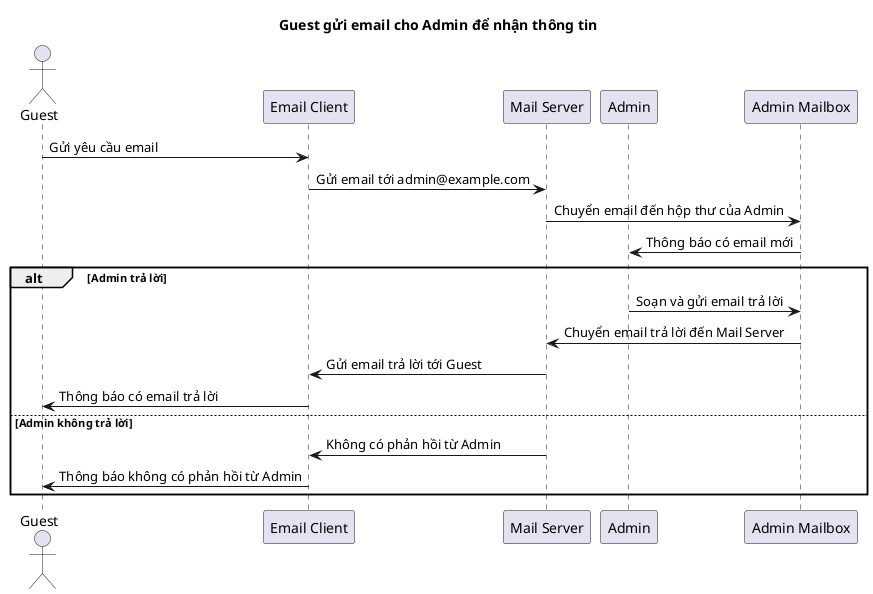 @startuml
title Guest gửi email cho Admin để nhận thông tin

actor Guest
participant EmailClient as "Email Client"
participant MailServer as "Mail Server"
participant Admin
participant AdminMailbox as "Admin Mailbox"

Guest -> EmailClient : Gửi yêu cầu email
EmailClient -> MailServer : Gửi email tới admin@example.com
MailServer -> AdminMailbox : Chuyển email đến hộp thư của Admin
AdminMailbox -> Admin : Thông báo có email mới

alt Admin trả lời
  Admin -> AdminMailbox : Soạn và gửi email trả lời
  AdminMailbox -> MailServer : Chuyển email trả lời đến Mail Server
  MailServer -> EmailClient : Gửi email trả lời tới Guest
  EmailClient -> Guest : Thông báo có email trả lời
else Admin không trả lời
  MailServer -> EmailClient : Không có phản hồi từ Admin
  EmailClient -> Guest : Thông báo không có phản hồi từ Admin
end

@enduml
